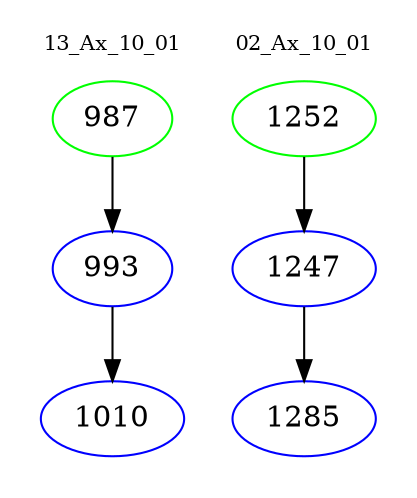 digraph{
subgraph cluster_0 {
color = white
label = "13_Ax_10_01";
fontsize=10;
T0_987 [label="987", color="green"]
T0_987 -> T0_993 [color="black"]
T0_993 [label="993", color="blue"]
T0_993 -> T0_1010 [color="black"]
T0_1010 [label="1010", color="blue"]
}
subgraph cluster_1 {
color = white
label = "02_Ax_10_01";
fontsize=10;
T1_1252 [label="1252", color="green"]
T1_1252 -> T1_1247 [color="black"]
T1_1247 [label="1247", color="blue"]
T1_1247 -> T1_1285 [color="black"]
T1_1285 [label="1285", color="blue"]
}
}
